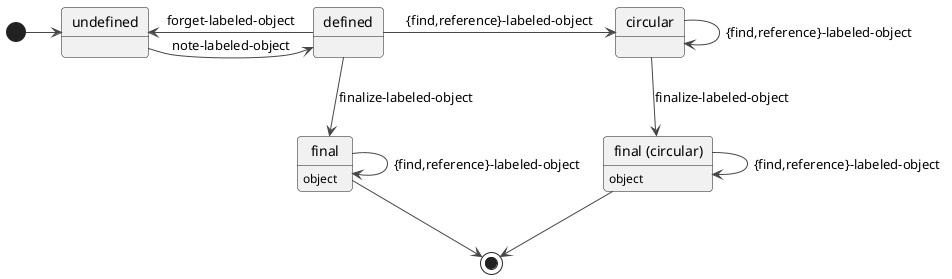 @startuml
!theme vibrant

hide members
hide attributes
hide methods

state undefined
state defined
state circular
state final
final: object
state "final (circular)" as final2
final2: object

[*]        ->  undefined
undefined  ->  defined : note-labeled-object
defined    --> final   : finalize-labeled-object
final      ->  final   : {find,reference}-labeled-object
final      --> [*]

defined    ->  circular : {find,reference}-labeled-object
circular   ->  circular : {find,reference}-labeled-object
circular   --> final2   : finalize-labeled-object
final2     ->  final2   : {find,reference}-labeled-object
final2     --> [*]

defined    ->  undefined : forget-labeled-object
@enduml
